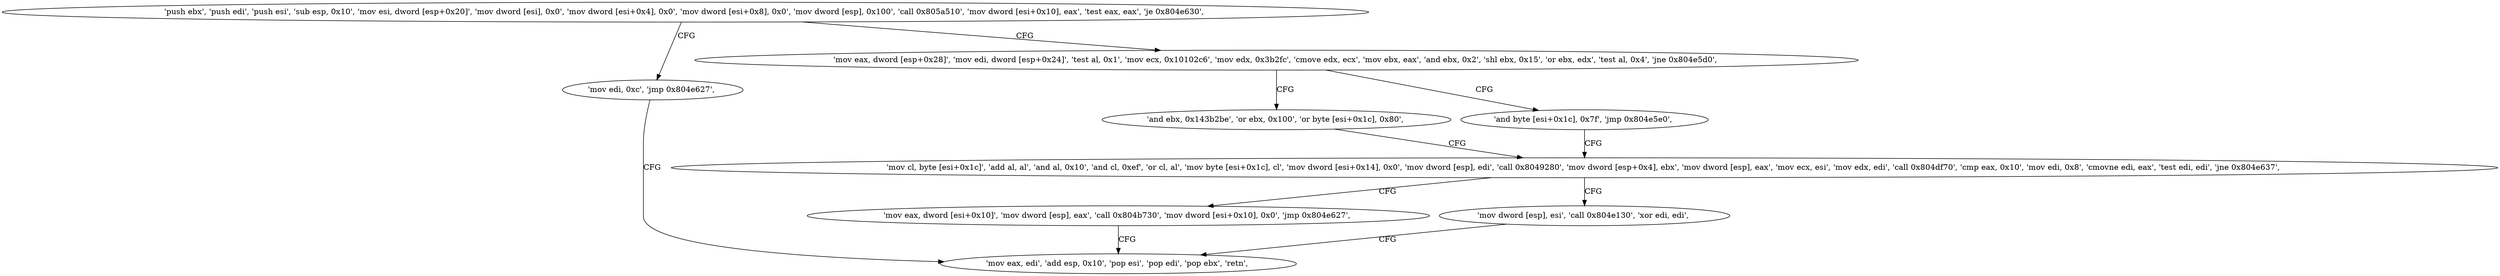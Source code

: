 digraph "func" {
"134538608" [label = "'push ebx', 'push edi', 'push esi', 'sub esp, 0x10', 'mov esi, dword [esp+0x20]', 'mov dword [esi], 0x0', 'mov dword [esi+0x4], 0x0', 'mov dword [esi+0x8], 0x0', 'mov dword [esp], 0x100', 'call 0x805a510', 'mov dword [esi+0x10], eax', 'test eax, eax', 'je 0x804e630', " ]
"134538800" [label = "'mov edi, 0xc', 'jmp 0x804e627', " ]
"134538661" [label = "'mov eax, dword [esp+0x28]', 'mov edi, dword [esp+0x24]', 'test al, 0x1', 'mov ecx, 0x10102c6', 'mov edx, 0x3b2fc', 'cmove edx, ecx', 'mov ebx, eax', 'and ebx, 0x2', 'shl ebx, 0x15', 'or ebx, edx', 'test al, 0x4', 'jne 0x804e5d0', " ]
"134538791" [label = "'mov eax, edi', 'add esp, 0x10', 'pop esi', 'pop edi', 'pop ebx', 'retn', " ]
"134538704" [label = "'and ebx, 0x143b2be', 'or ebx, 0x100', 'or byte [esi+0x1c], 0x80', " ]
"134538698" [label = "'and byte [esi+0x1c], 0x7f', 'jmp 0x804e5e0', " ]
"134538720" [label = "'mov cl, byte [esi+0x1c]', 'add al, al', 'and al, 0x10', 'and cl, 0xef', 'or cl, al', 'mov byte [esi+0x1c], cl', 'mov dword [esi+0x14], 0x0', 'mov dword [esp], edi', 'call 0x8049280', 'mov dword [esp+0x4], ebx', 'mov dword [esp], eax', 'mov ecx, esi', 'mov edx, edi', 'call 0x804df70', 'cmp eax, 0x10', 'mov edi, 0x8', 'cmovne edi, eax', 'test edi, edi', 'jne 0x804e637', " ]
"134538807" [label = "'mov eax, dword [esi+0x10]', 'mov dword [esp], eax', 'call 0x804b730', 'mov dword [esi+0x10], 0x0', 'jmp 0x804e627', " ]
"134538781" [label = "'mov dword [esp], esi', 'call 0x804e130', 'xor edi, edi', " ]
"134538608" -> "134538800" [ label = "CFG" ]
"134538608" -> "134538661" [ label = "CFG" ]
"134538800" -> "134538791" [ label = "CFG" ]
"134538661" -> "134538704" [ label = "CFG" ]
"134538661" -> "134538698" [ label = "CFG" ]
"134538704" -> "134538720" [ label = "CFG" ]
"134538698" -> "134538720" [ label = "CFG" ]
"134538720" -> "134538807" [ label = "CFG" ]
"134538720" -> "134538781" [ label = "CFG" ]
"134538807" -> "134538791" [ label = "CFG" ]
"134538781" -> "134538791" [ label = "CFG" ]
}
